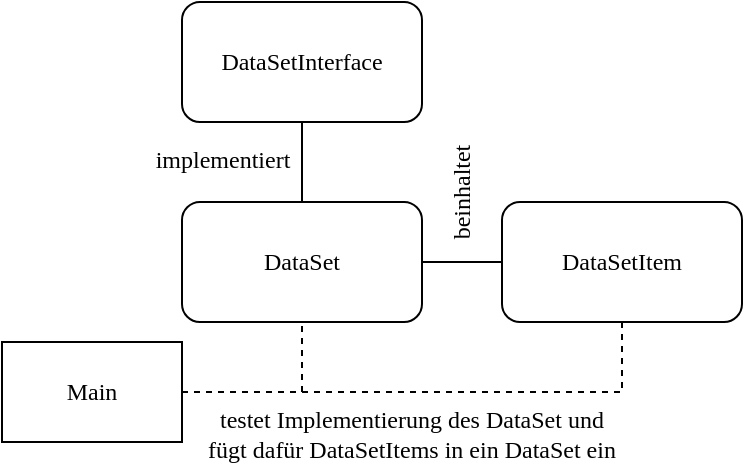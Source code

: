 <mxfile version="20.4.0" type="device"><diagram id="C5RBs43oDa-KdzZeNtuy" name="Page-1"><mxGraphModel dx="815" dy="439" grid="1" gridSize="10" guides="1" tooltips="1" connect="1" arrows="1" fold="1" page="1" pageScale="1" pageWidth="827" pageHeight="1169" math="0" shadow="0"><root><mxCell id="WIyWlLk6GJQsqaUBKTNV-0"/><mxCell id="WIyWlLk6GJQsqaUBKTNV-1" parent="WIyWlLk6GJQsqaUBKTNV-0"/><mxCell id="iOg2qdDRI5VKPWqMP3fC-0" value="DataSetInterface" style="rounded=1;whiteSpace=wrap;html=1;fontFamily=Times New Roman;" vertex="1" parent="WIyWlLk6GJQsqaUBKTNV-1"><mxGeometry x="200" y="140" width="120" height="60" as="geometry"/></mxCell><mxCell id="iOg2qdDRI5VKPWqMP3fC-1" value="DataSet" style="rounded=1;whiteSpace=wrap;html=1;fontFamily=Times New Roman;" vertex="1" parent="WIyWlLk6GJQsqaUBKTNV-1"><mxGeometry x="200" y="240" width="120" height="60" as="geometry"/></mxCell><mxCell id="iOg2qdDRI5VKPWqMP3fC-8" style="edgeStyle=orthogonalEdgeStyle;rounded=0;orthogonalLoop=1;jettySize=auto;html=1;exitX=0.5;exitY=1;exitDx=0;exitDy=0;entryX=1;entryY=0.5;entryDx=0;entryDy=0;dashed=1;fontFamily=Times New Roman;endArrow=none;endFill=0;" edge="1" parent="WIyWlLk6GJQsqaUBKTNV-1" source="iOg2qdDRI5VKPWqMP3fC-2" target="iOg2qdDRI5VKPWqMP3fC-5"><mxGeometry relative="1" as="geometry"/></mxCell><mxCell id="iOg2qdDRI5VKPWqMP3fC-2" value="DataSetItem" style="rounded=1;whiteSpace=wrap;html=1;fontFamily=Times New Roman;" vertex="1" parent="WIyWlLk6GJQsqaUBKTNV-1"><mxGeometry x="360" y="240" width="120" height="60" as="geometry"/></mxCell><mxCell id="iOg2qdDRI5VKPWqMP3fC-3" value="" style="endArrow=none;html=1;rounded=0;fontFamily=Times New Roman;entryX=0.5;entryY=1;entryDx=0;entryDy=0;exitX=0.5;exitY=0;exitDx=0;exitDy=0;endFill=0;" edge="1" parent="WIyWlLk6GJQsqaUBKTNV-1" source="iOg2qdDRI5VKPWqMP3fC-1" target="iOg2qdDRI5VKPWqMP3fC-0"><mxGeometry width="50" height="50" relative="1" as="geometry"><mxPoint x="410" y="340" as="sourcePoint"/><mxPoint x="460" y="290" as="targetPoint"/></mxGeometry></mxCell><mxCell id="iOg2qdDRI5VKPWqMP3fC-4" value="" style="endArrow=none;html=1;rounded=0;fontFamily=Times New Roman;entryX=1;entryY=0.5;entryDx=0;entryDy=0;" edge="1" parent="WIyWlLk6GJQsqaUBKTNV-1" source="iOg2qdDRI5VKPWqMP3fC-2" target="iOg2qdDRI5VKPWqMP3fC-1"><mxGeometry width="50" height="50" relative="1" as="geometry"><mxPoint x="410" y="340" as="sourcePoint"/><mxPoint x="460" y="290" as="targetPoint"/></mxGeometry></mxCell><mxCell id="iOg2qdDRI5VKPWqMP3fC-6" style="edgeStyle=orthogonalEdgeStyle;rounded=0;orthogonalLoop=1;jettySize=auto;html=1;exitX=1;exitY=0.5;exitDx=0;exitDy=0;entryX=0.5;entryY=1;entryDx=0;entryDy=0;fontFamily=Times New Roman;endArrow=none;endFill=0;dashed=1;" edge="1" parent="WIyWlLk6GJQsqaUBKTNV-1" source="iOg2qdDRI5VKPWqMP3fC-5" target="iOg2qdDRI5VKPWqMP3fC-1"><mxGeometry relative="1" as="geometry"/></mxCell><mxCell id="iOg2qdDRI5VKPWqMP3fC-5" value="Main" style="rounded=0;whiteSpace=wrap;html=1;fontFamily=Times New Roman;" vertex="1" parent="WIyWlLk6GJQsqaUBKTNV-1"><mxGeometry x="110" y="310" width="90" height="50" as="geometry"/></mxCell><mxCell id="iOg2qdDRI5VKPWqMP3fC-9" value="implementiert" style="text;html=1;strokeColor=none;fillColor=none;align=center;verticalAlign=middle;whiteSpace=wrap;rounded=0;fontFamily=Times New Roman;" vertex="1" parent="WIyWlLk6GJQsqaUBKTNV-1"><mxGeometry x="181" y="204" width="79" height="30" as="geometry"/></mxCell><mxCell id="iOg2qdDRI5VKPWqMP3fC-10" value="beinhaltet" style="text;html=1;strokeColor=none;fillColor=none;align=center;verticalAlign=middle;whiteSpace=wrap;rounded=0;fontFamily=Times New Roman;rotation=270;" vertex="1" parent="WIyWlLk6GJQsqaUBKTNV-1"><mxGeometry x="310" y="220" width="60" height="30" as="geometry"/></mxCell><mxCell id="iOg2qdDRI5VKPWqMP3fC-12" value="testet Implementierung des DataSet und fügt dafür DataSetItems in ein DataSet ein" style="text;html=1;strokeColor=none;fillColor=none;align=center;verticalAlign=middle;whiteSpace=wrap;rounded=0;fontFamily=Times New Roman;" vertex="1" parent="WIyWlLk6GJQsqaUBKTNV-1"><mxGeometry x="210" y="341" width="209.5" height="30" as="geometry"/></mxCell></root></mxGraphModel></diagram></mxfile>